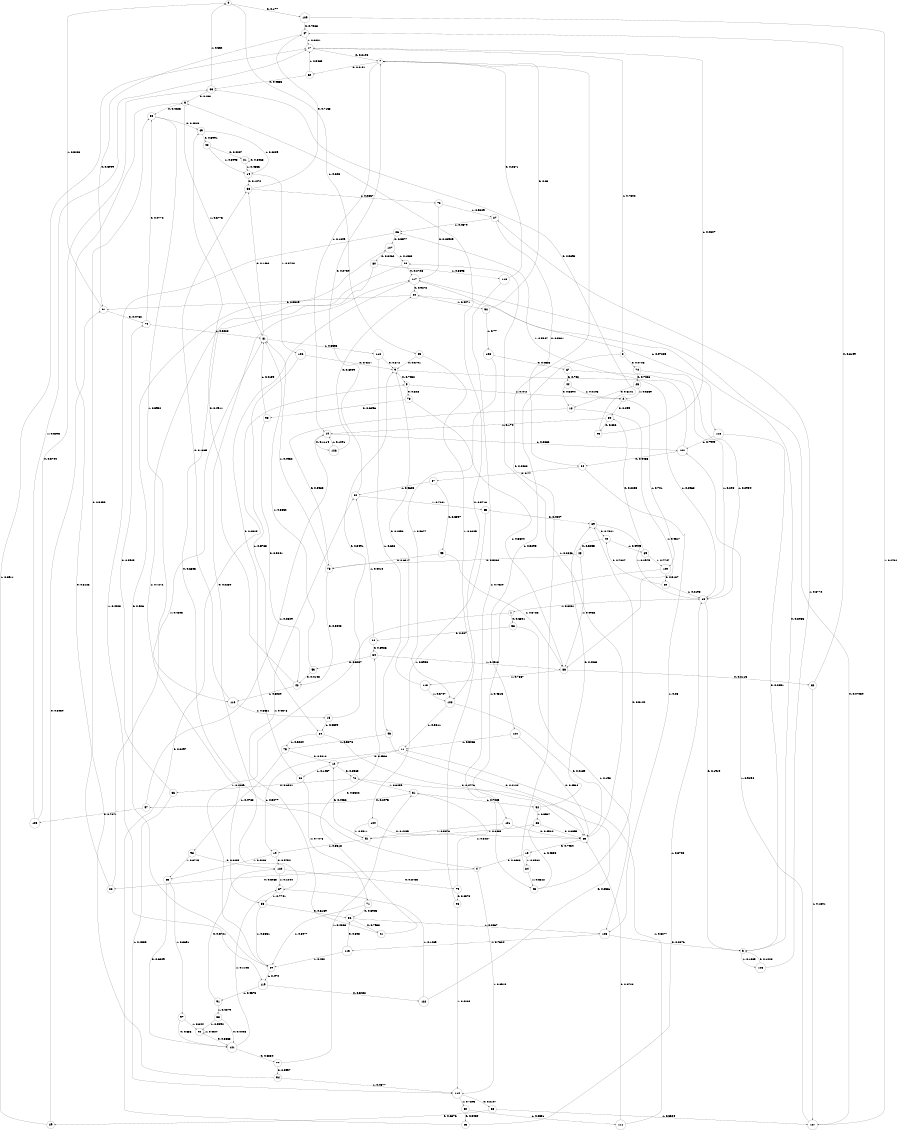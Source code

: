 digraph "ch8concat_phase3_L9" {
size = "6,8.5";
ratio = "fill";
node [shape = circle];
node [fontsize = 24];
edge [fontsize = 24];
0 -> 109 [label = "0: 0.177    "];
0 -> 85 [label = "1: 0.823    "];
1 -> 58 [label = "0: 0.5591   "];
1 -> 39 [label = "1: 0.4409   "];
2 -> 59 [label = "0: 0.299    "];
2 -> 100 [label = "1: 0.701    "];
3 -> 20 [label = "0: 0.8935   "];
3 -> 125 [label = "1: 0.1065   "];
4 -> 22 [label = "0: 0.6085   "];
4 -> 114 [label = "1: 0.3915   "];
5 -> 78 [label = "0: 0.528    "];
5 -> 2 [label = "1: 0.472    "];
6 -> 50 [label = "0: 0.4225   "];
6 -> 81 [label = "1: 0.5775   "];
7 -> 62 [label = "0: 0.8151   "];
7 -> 10 [label = "1: 0.1849   "];
8 -> 70 [label = "0: 0.4705   "];
8 -> 124 [label = "1: 0.5295   "];
9 -> 5 [label = "0: 0.7032   "];
9 -> 16 [label = "1: 0.2968   "];
10 -> 126 [label = "0: 0.1114   "];
10 -> 102 [label = "1: 0.8886   "];
11 -> 12 [label = "0: 0.4923   "];
11 -> 19 [label = "1: 0.5077   "];
12 -> 76 [label = "0: 0.8563   "];
12 -> 88 [label = "1: 0.1437   "];
13 -> 4 [label = "0: 0.6438   "];
13 -> 84 [label = "1: 0.3562   "];
14 -> 66 [label = "0: 0.1272   "];
14 -> 106 [label = "1: 0.8728   "];
15 -> 9 [label = "0: 0.3491   "];
15 -> 64 [label = "1: 0.6509   "];
16 -> 3 [label = "0: 0.1919   "];
16 -> 1 [label = "1: 0.8081   "];
17 -> 7 [label = "0: 0.2198   "];
17 -> 8 [label = "1: 0.7802   "];
18 -> 73 [label = "0: 0.5483   "];
18 -> 86 [label = "1: 0.4517   "];
19 -> 120 [label = "0: 0.5754   "];
19 -> 35 [label = "1: 0.4246   "];
20 -> 61 [label = "0: 0.5529   "];
20 -> 90 [label = "1: 0.4471   "];
21 -> 21 [label = "0: 0.5465   "];
21 -> 14 [label = "1: 0.4535   "];
22 -> 50 [label = "0: 0.5495   "];
22 -> 81 [label = "1: 0.4505   "];
23 -> 5 [label = "0: 0.6297   "];
23 -> 16 [label = "1: 0.3703   "];
24 -> 34 [label = "0: 0.5986   "];
24 -> 30 [label = "1: 0.4014   "];
25 -> 18 [label = "0: 0.6141   "];
25 -> 2 [label = "1: 0.3859   "];
26 -> 107 [label = "0: 0.5577   "];
26 -> 119 [label = "1: 0.4423   "];
27 -> 54 [label = "0: 0.5621   "];
27 -> 26 [label = "1: 0.4379   "];
28 -> 117 [label = "0: 0.2728   "];
28 -> 33 [label = "1: 0.7272   "];
29 -> 61 [label = "0: 0.3089   "];
29 -> 17 [label = "1: 0.6911   "];
30 -> 7 [label = "0: 0.2739   "];
30 -> 65 [label = "1: 0.7261   "];
31 -> 57 [label = "0: 0.2975   "];
31 -> 52 [label = "1: 0.7025   "];
32 -> 47 [label = "0: 0.8199   "];
32 -> 127 [label = "1: 0.1801   "];
33 -> 56 [label = "0: 0.6169   "];
33 -> 39 [label = "1: 0.3831   "];
34 -> 53 [label = "0: 0.5487   "];
34 -> 86 [label = "1: 0.4513   "];
35 -> 121 [label = "0: 0.6309   "];
35 -> 97 [label = "1: 0.3691   "];
36 -> 74 [label = "0: 0.5945   "];
36 -> 114 [label = "1: 0.4055   "];
37 -> 99 [label = "0: 0.5397   "];
37 -> 30 [label = "1: 0.4603   "];
38 -> 121 [label = "0: 0.4408   "];
38 -> 92 [label = "1: 0.5592   "];
39 -> 107 [label = "0: 0.526    "];
39 -> 119 [label = "1: 0.474    "];
40 -> 45 [label = "0: 0.5055   "];
40 -> 89 [label = "1: 0.4945   "];
41 -> 34 [label = "0: 0.5322   "];
41 -> 30 [label = "1: 0.4678   "];
42 -> 49 [label = "0: 0.4911   "];
42 -> 110 [label = "1: 0.5089   "];
43 -> 69 [label = "0: 0.5142   "];
43 -> 83 [label = "1: 0.4858   "];
44 -> 18 [label = "0: 0.5894   "];
44 -> 2 [label = "1: 0.4106   "];
45 -> 73 [label = "0: 0.5062   "];
45 -> 86 [label = "1: 0.4938   "];
46 -> 55 [label = "0: 0.4124   "];
46 -> 75 [label = "1: 0.5876   "];
47 -> 61 [label = "0: 0.3999   "];
47 -> 17 [label = "1: 0.6001   "];
48 -> 21 [label = "0: 0.4007   "];
48 -> 14 [label = "1: 0.5993   "];
49 -> 48 [label = "0: 0.3991   "];
49 -> 14 [label = "1: 0.6009   "];
50 -> 49 [label = "0: 0.4048   "];
50 -> 110 [label = "1: 0.5952   "];
51 -> 12 [label = "0: 0.4482   "];
51 -> 19 [label = "1: 0.5518   "];
52 -> 69 [label = "0: 0.4063   "];
52 -> 83 [label = "1: 0.5937   "];
53 -> 42 [label = "0: 0.4148   "];
53 -> 81 [label = "1: 0.5852   "];
54 -> 37 [label = "0: 0.77     "];
54 -> 123 [label = "1: 0.23     "];
55 -> 13 [label = "0: 0.7954   "];
55 -> 28 [label = "1: 0.2046   "];
56 -> 41 [label = "0: 0.7933   "];
56 -> 123 [label = "1: 0.2067   "];
57 -> 105 [label = "0: 0.7671   "];
57 -> 10 [label = "1: 0.2329   "];
58 -> 24 [label = "0: 0.807    "];
58 -> 123 [label = "1: 0.193    "];
59 -> 93 [label = "0: 0.826    "];
59 -> 10 [label = "1: 0.174    "];
60 -> 40 [label = "0: 0.7807   "];
60 -> 16 [label = "1: 0.2193   "];
61 -> 74 [label = "0: 0.4762   "];
61 -> 0 [label = "1: 0.5238   "];
62 -> 63 [label = "0: 0.4535   "];
62 -> 17 [label = "1: 0.5465   "];
63 -> 6 [label = "0: 0.468    "];
63 -> 0 [label = "1: 0.532    "];
64 -> 55 [label = "0: 0.4776   "];
64 -> 75 [label = "1: 0.5224   "];
65 -> 69 [label = "0: 0.4047   "];
65 -> 104 [label = "1: 0.5953   "];
66 -> 47 [label = "0: 0.7133   "];
66 -> 72 [label = "1: 0.2867   "];
67 -> 44 [label = "0: 0.702    "];
67 -> 16 [label = "1: 0.298    "];
68 -> 29 [label = "0: 0.6676   "];
68 -> 127 [label = "1: 0.3324   "];
69 -> 40 [label = "0: 0.7021   "];
69 -> 16 [label = "1: 0.2979   "];
70 -> 25 [label = "0: 0.7066   "];
70 -> 16 [label = "1: 0.2934   "];
71 -> 56 [label = "0: 0.6923   "];
71 -> 39 [label = "1: 0.3077   "];
72 -> 117 [label = "0: 0.06909  "];
72 -> 27 [label = "1: 0.9309   "];
73 -> 42 [label = "0: 0.5048   "];
73 -> 81 [label = "1: 0.4952   "];
74 -> 50 [label = "0: 0.4772   "];
74 -> 81 [label = "1: 0.5228   "];
75 -> 12 [label = "0: 0.5212   "];
75 -> 98 [label = "1: 0.4788   "];
76 -> 36 [label = "0: 0.6541   "];
76 -> 31 [label = "1: 0.3459   "];
77 -> 94 [label = "0: 0.5997   "];
77 -> 31 [label = "1: 0.4003   "];
78 -> 95 [label = "0: 0.6396   "];
78 -> 86 [label = "1: 0.3604   "];
79 -> 96 [label = "0: 0.6573   "];
79 -> 31 [label = "1: 0.3427   "];
80 -> 4 [label = "0: 0.6305   "];
80 -> 116 [label = "1: 0.3695   "];
81 -> 66 [label = "0: 0.1462   "];
81 -> 112 [label = "1: 0.8538   "];
82 -> 23 [label = "0: 0.3469   "];
82 -> 111 [label = "1: 0.6531   "];
83 -> 55 [label = "0: 0.3595   "];
83 -> 51 [label = "1: 0.6405   "];
84 -> 7 [label = "0: 0.3488   "];
84 -> 43 [label = "1: 0.6512   "];
85 -> 9 [label = "0: 0.3791   "];
85 -> 103 [label = "1: 0.6209   "];
86 -> 32 [label = "0: 0.2113   "];
86 -> 113 [label = "1: 0.7887   "];
87 -> 117 [label = "0: 0.2259   "];
87 -> 33 [label = "1: 0.7741   "];
88 -> 117 [label = "0: 0.2525   "];
88 -> 71 [label = "1: 0.7475   "];
89 -> 59 [label = "0: 0.2253   "];
89 -> 100 [label = "1: 0.7747   "];
90 -> 7 [label = "0: 0.23     "];
90 -> 108 [label = "1: 0.77     "];
91 -> 120 [label = "0: 0.5721   "];
91 -> 38 [label = "1: 0.4279   "];
92 -> 121 [label = "0: 0.5653   "];
92 -> 92 [label = "1: 0.4347   "];
93 -> 63 [label = "0: 0.5393   "];
93 -> 17 [label = "1: 0.4607   "];
94 -> 6 [label = "0: 0.5123   "];
94 -> 114 [label = "1: 0.4877   "];
95 -> 42 [label = "0: 0.5841   "];
95 -> 81 [label = "1: 0.4159   "];
96 -> 6 [label = "0: 0.5716   "];
96 -> 114 [label = "1: 0.4284   "];
97 -> 121 [label = "0: 0.656    "];
97 -> 92 [label = "1: 0.344    "];
98 -> 120 [label = "0: 0.6285   "];
98 -> 35 [label = "1: 0.3715   "];
99 -> 73 [label = "0: 0.6217   "];
99 -> 86 [label = "1: 0.3783   "];
100 -> 60 [label = "0: 0.5187   "];
100 -> 101 [label = "1: 0.4813   "];
101 -> 55 [label = "0: 0.4924   "];
101 -> 51 [label = "1: 0.5076   "];
102 -> 54 [label = "0: 0.4453   "];
102 -> 26 [label = "1: 0.5547   "];
103 -> 55 [label = "0: 0.4189   "];
103 -> 11 [label = "1: 0.5811   "];
104 -> 55 [label = "0: 0.4489   "];
104 -> 51 [label = "1: 0.5511   "];
105 -> 63 [label = "0: 0.3704   "];
105 -> 17 [label = "1: 0.6296   "];
106 -> 9 [label = "0: 0.4217   "];
106 -> 64 [label = "1: 0.5783   "];
107 -> 80 [label = "0: 0.8462   "];
107 -> 28 [label = "1: 0.1538   "];
108 -> 67 [label = "0: 0.4323   "];
108 -> 103 [label = "1: 0.5677   "];
109 -> 47 [label = "0: 0.7268   "];
109 -> 127 [label = "1: 0.2732   "];
110 -> 66 [label = "0: 0.1369   "];
110 -> 15 [label = "1: 0.8631   "];
111 -> 55 [label = "0: 0.3723   "];
111 -> 11 [label = "1: 0.6277   "];
112 -> 9 [label = "0: 0.372    "];
112 -> 46 [label = "1: 0.628    "];
113 -> 9 [label = "0: 0.4293   "];
113 -> 103 [label = "1: 0.5707   "];
114 -> 68 [label = "0: 0.2107   "];
114 -> 82 [label = "1: 0.7893   "];
115 -> 56 [label = "0: 0.598    "];
115 -> 39 [label = "1: 0.402    "];
116 -> 7 [label = "0: 0.2671   "];
116 -> 43 [label = "1: 0.7329   "];
117 -> 20 [label = "0: 0.9272   "];
117 -> 118 [label = "1: 0.07285  "];
118 -> 3 [label = "0: 0.2051   "];
118 -> 102 [label = "1: 0.7949   "];
119 -> 122 [label = "0: 0.5422   "];
119 -> 91 [label = "1: 0.4578   "];
120 -> 79 [label = "0: 0.8756   "];
120 -> 87 [label = "1: 0.1244   "];
121 -> 77 [label = "0: 0.8854   "];
121 -> 87 [label = "1: 0.1146   "];
122 -> 76 [label = "0: 0.8531   "];
122 -> 87 [label = "1: 0.1469   "];
123 -> 3 [label = "0: 0.2376   "];
123 -> 115 [label = "1: 0.7624   "];
124 -> 55 [label = "0: 0.4934   "];
124 -> 11 [label = "1: 0.5066   "];
125 -> 3 [label = "0: 0.1228   "];
125 -> 27 [label = "1: 0.8772   "];
126 -> 20 [label = "0: 0.8909   "];
126 -> 10 [label = "1: 0.1091   "];
127 -> 117 [label = "0: 0.07059  "];
127 -> 102 [label = "1: 0.9294   "];
}